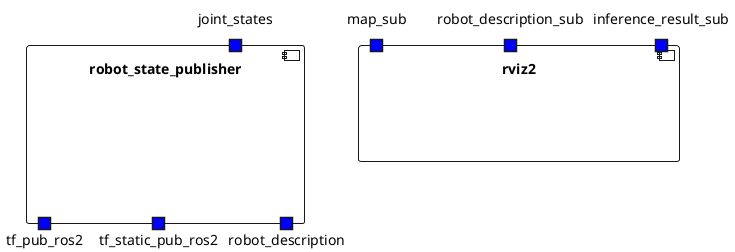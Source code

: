 @startuml

/'SUBSYSTEMS'/

  component robot_state_publisher {

/' PORTS DEFINED AS AVAILABLE IN THE ROSSYSTEM FILE '/
    portin robot_state_publisher.joint_states as "joint_states" #blue
    portout robot_state_publisher.tf_pub_ros2 as "tf_pub_ros2" #blue
    portout robot_state_publisher.tf_static_pub_ros2 as "tf_static_pub_ros2" #blue
    portout robot_state_publisher.robot_description as "robot_description" #blue

/' PORTS FROM THE ORIGINAL NODE '/
  }

  component rviz2 {

/' PORTS DEFINED AS AVAILABLE IN THE ROSSYSTEM FILE '/
    portin rviz2.map_sub as "map_sub" #blue
    portin rviz2.robot_description_sub as "robot_description_sub" #blue
    portin rviz2.inference_result_sub as "inference_result_sub" #blue

/' PORTS FROM THE ORIGINAL NODE '/
  }


@enduml